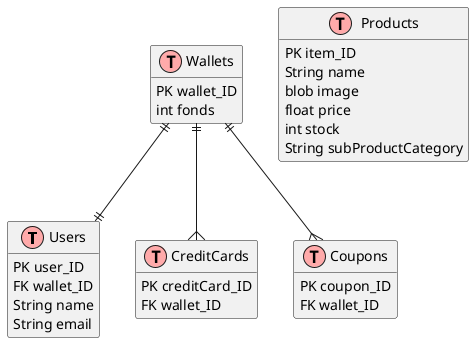 @startuml
!define table(x) class x << (T,#FFAAAA) >>
hide methods
hide stereotypes

table(Users) {
    PK user_ID
    FK wallet_ID
    String name
    String email
}

table(Products) {
    PK item_ID
    String name
    blob image
    float price
    int stock
    String subProductCategory
}

table(Wallets) {
    PK wallet_ID
    int fonds
}

table(CreditCards) {
    PK creditCard_ID
    FK wallet_ID
}

table(Coupons) {
    PK coupon_ID
    FK wallet_ID
}

Wallets ||--|| Users
Wallets ||--{ CreditCards
Wallets ||--{ Coupons

@enduml